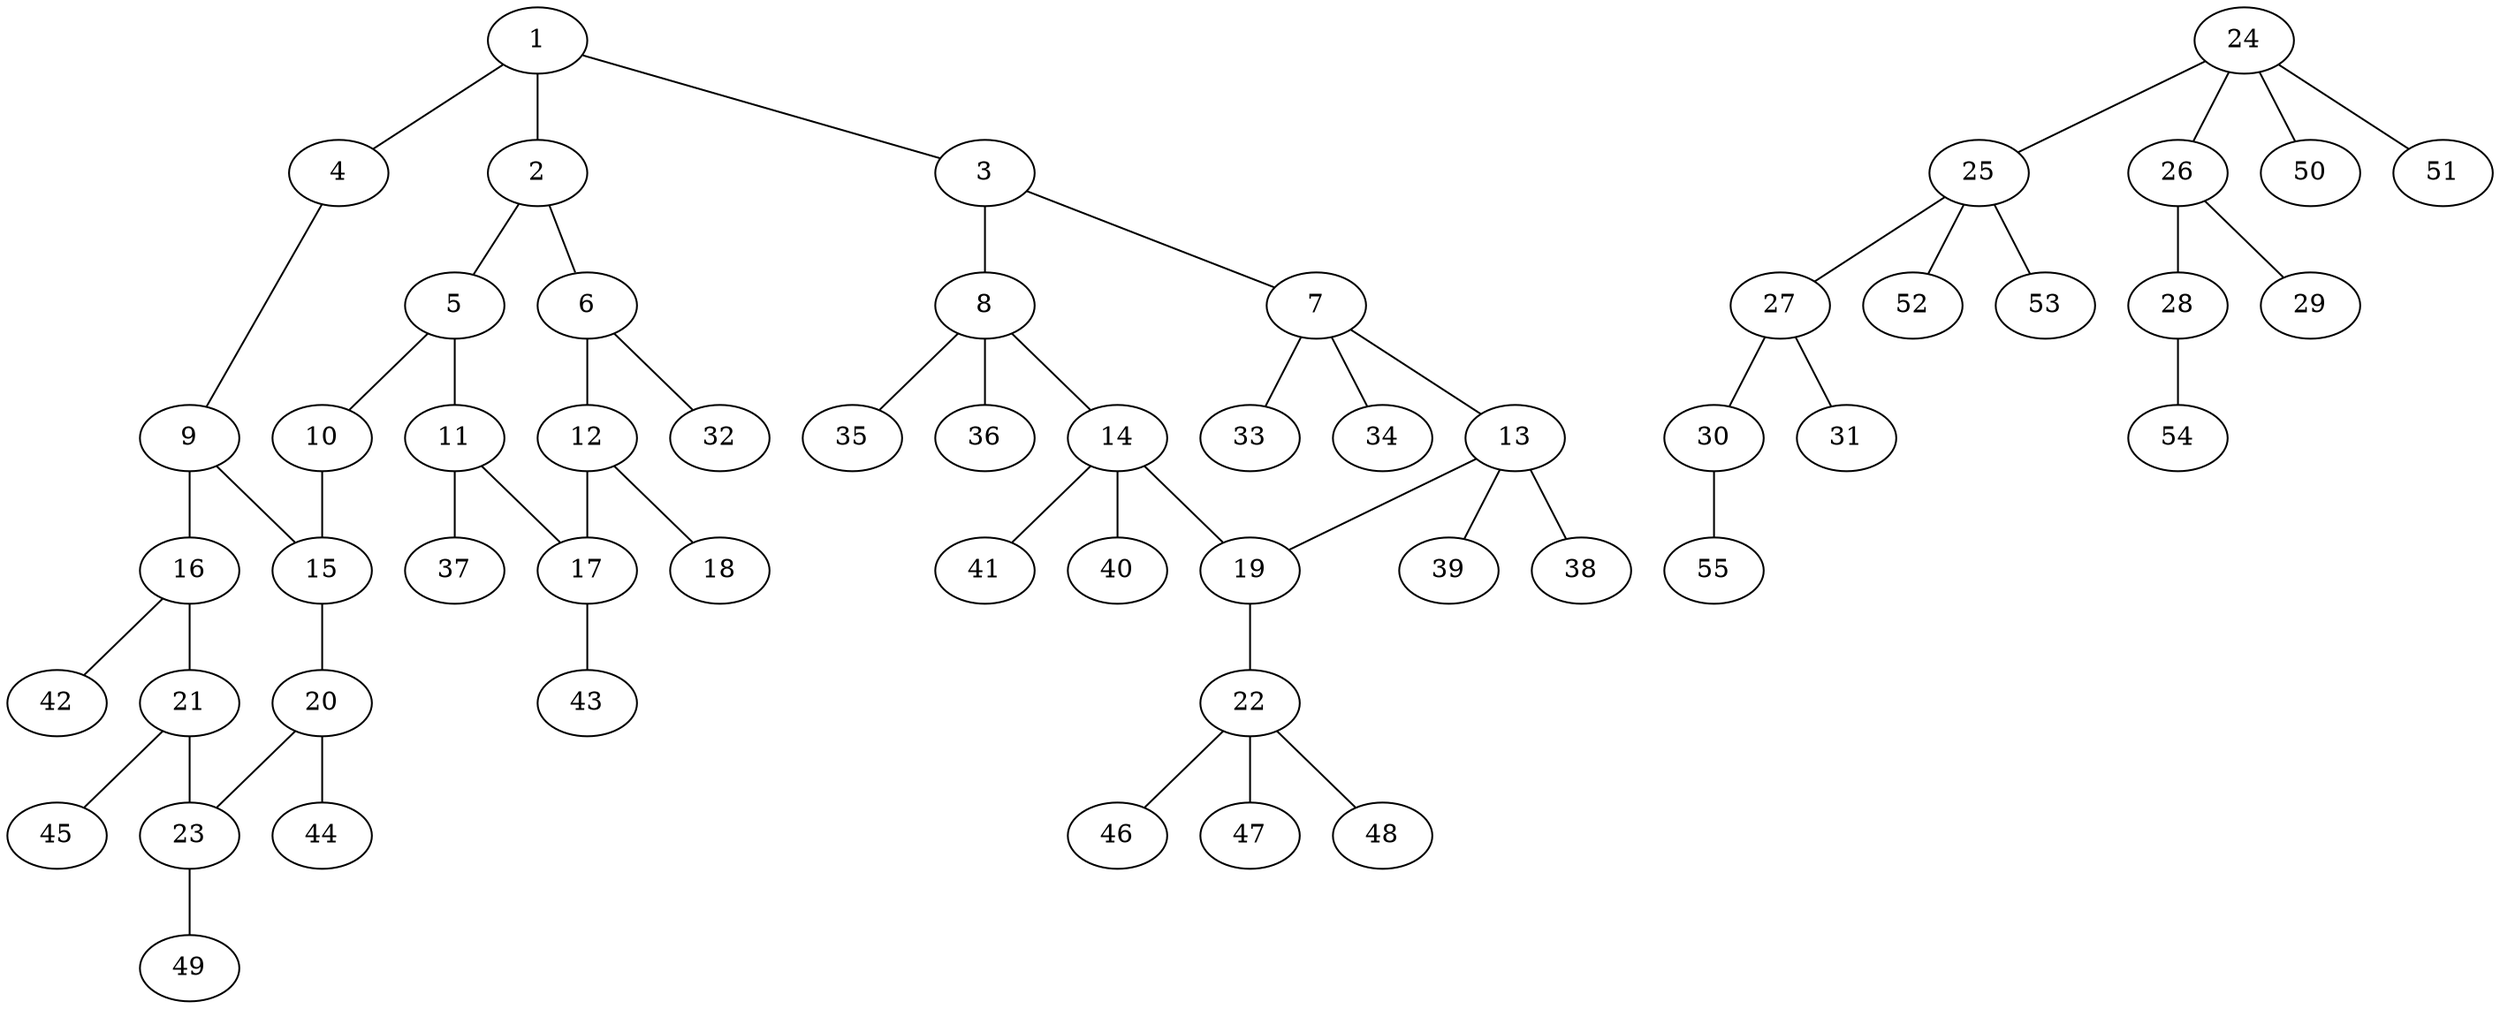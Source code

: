 graph molecule_4227 {
	1	 [chem=C];
	2	 [chem=C];
	1 -- 2	 [valence=1];
	3	 [chem=N];
	1 -- 3	 [valence=1];
	4	 [chem=N];
	1 -- 4	 [valence=2];
	5	 [chem=C];
	2 -- 5	 [valence=2];
	6	 [chem=C];
	2 -- 6	 [valence=1];
	7	 [chem=C];
	3 -- 7	 [valence=1];
	8	 [chem=C];
	3 -- 8	 [valence=1];
	9	 [chem=C];
	4 -- 9	 [valence=1];
	10	 [chem=O];
	5 -- 10	 [valence=1];
	11	 [chem=C];
	5 -- 11	 [valence=1];
	12	 [chem=C];
	6 -- 12	 [valence=2];
	32	 [chem=H];
	6 -- 32	 [valence=1];
	13	 [chem=C];
	7 -- 13	 [valence=1];
	33	 [chem=H];
	7 -- 33	 [valence=1];
	34	 [chem=H];
	7 -- 34	 [valence=1];
	14	 [chem=C];
	8 -- 14	 [valence=1];
	35	 [chem=H];
	8 -- 35	 [valence=1];
	36	 [chem=H];
	8 -- 36	 [valence=1];
	15	 [chem=C];
	9 -- 15	 [valence=2];
	16	 [chem=C];
	9 -- 16	 [valence=1];
	10 -- 15	 [valence=1];
	17	 [chem=C];
	11 -- 17	 [valence=2];
	37	 [chem=H];
	11 -- 37	 [valence=1];
	12 -- 17	 [valence=1];
	18	 [chem=Cl];
	12 -- 18	 [valence=1];
	19	 [chem=N];
	13 -- 19	 [valence=1];
	38	 [chem=H];
	13 -- 38	 [valence=1];
	39	 [chem=H];
	13 -- 39	 [valence=1];
	14 -- 19	 [valence=1];
	40	 [chem=H];
	14 -- 40	 [valence=1];
	41	 [chem=H];
	14 -- 41	 [valence=1];
	20	 [chem=C];
	15 -- 20	 [valence=1];
	21	 [chem=C];
	16 -- 21	 [valence=2];
	42	 [chem=H];
	16 -- 42	 [valence=1];
	43	 [chem=H];
	17 -- 43	 [valence=1];
	22	 [chem=C];
	19 -- 22	 [valence=1];
	23	 [chem=C];
	20 -- 23	 [valence=2];
	44	 [chem=H];
	20 -- 44	 [valence=1];
	21 -- 23	 [valence=1];
	45	 [chem=H];
	21 -- 45	 [valence=1];
	46	 [chem=H];
	22 -- 46	 [valence=1];
	47	 [chem=H];
	22 -- 47	 [valence=1];
	48	 [chem=H];
	22 -- 48	 [valence=1];
	49	 [chem=H];
	23 -- 49	 [valence=1];
	24	 [chem=C];
	25	 [chem=C];
	24 -- 25	 [valence=1];
	26	 [chem=C];
	24 -- 26	 [valence=1];
	50	 [chem=H];
	24 -- 50	 [valence=1];
	51	 [chem=H];
	24 -- 51	 [valence=1];
	27	 [chem=C];
	25 -- 27	 [valence=1];
	52	 [chem=H];
	25 -- 52	 [valence=1];
	53	 [chem=H];
	25 -- 53	 [valence=1];
	28	 [chem=O];
	26 -- 28	 [valence=1];
	29	 [chem=O];
	26 -- 29	 [valence=2];
	30	 [chem=O];
	27 -- 30	 [valence=1];
	31	 [chem=O];
	27 -- 31	 [valence=2];
	54	 [chem=H];
	28 -- 54	 [valence=1];
	55	 [chem=H];
	30 -- 55	 [valence=1];
}
